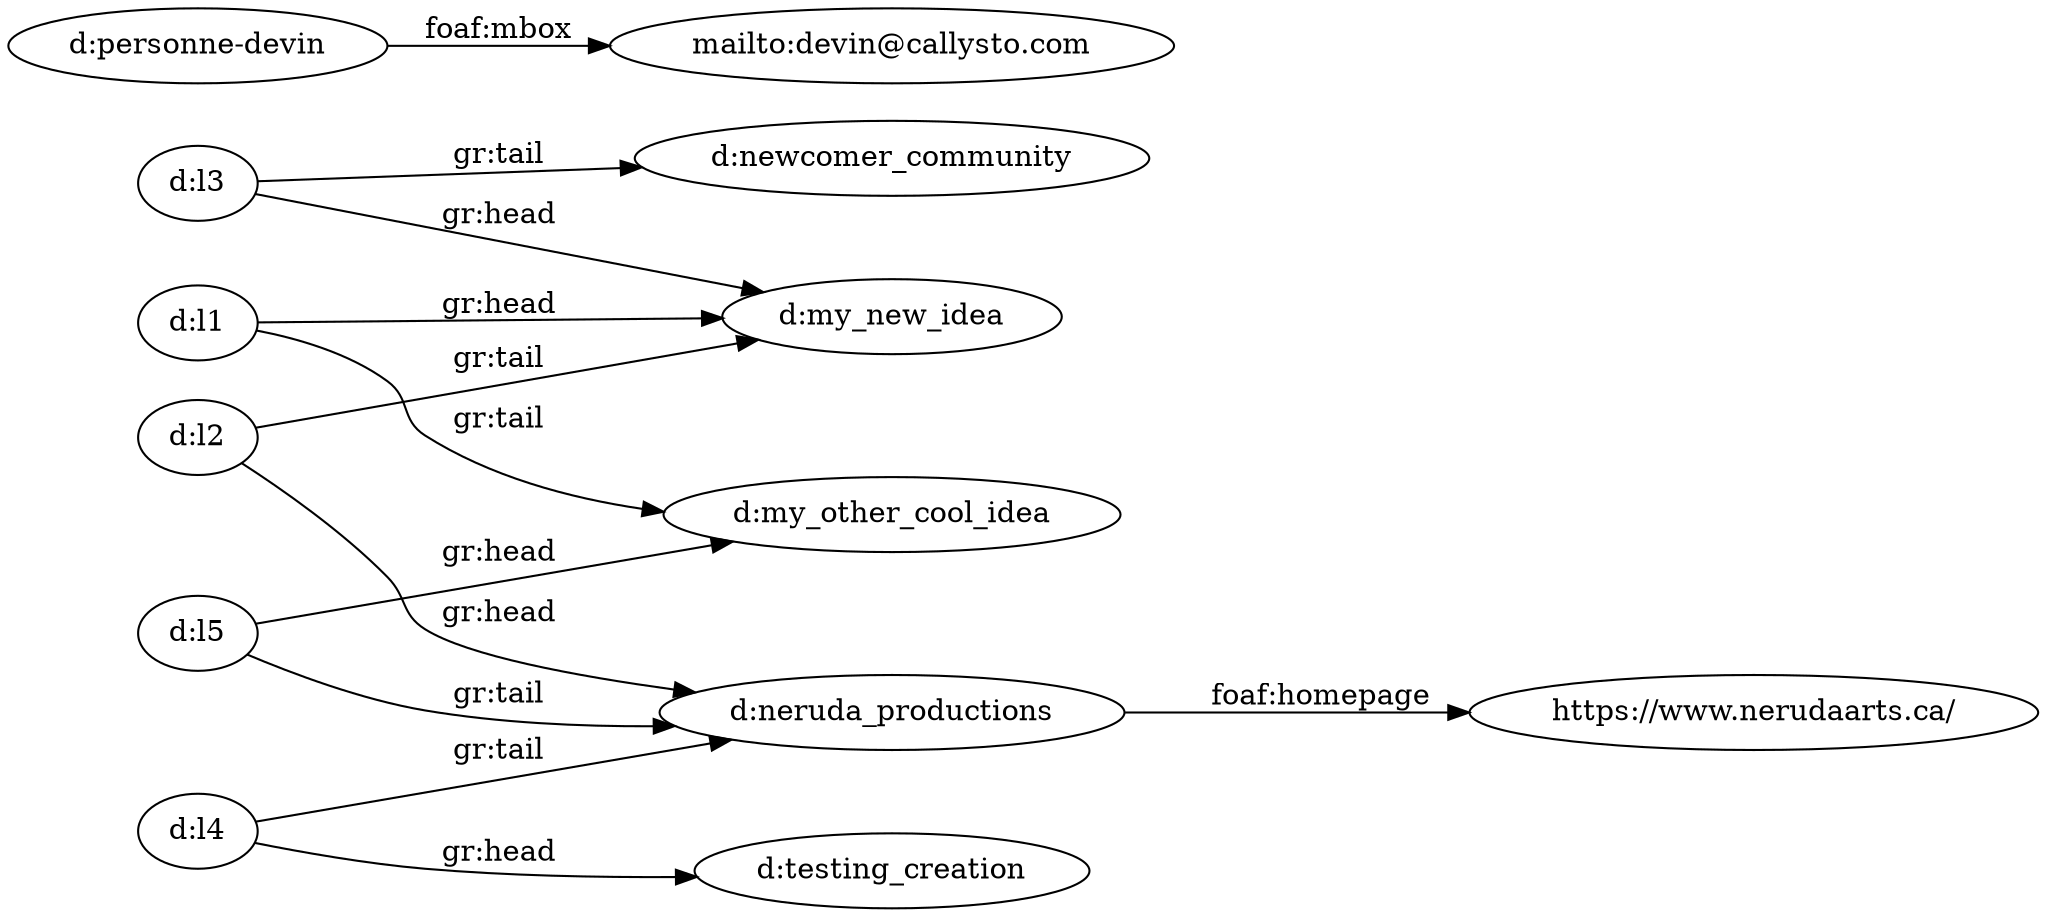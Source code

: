 digraph ar2dtool_diagram { 
rankdir=LR;
size="1501"
	"d:l2" -> "d:my_new_idea" [ label = "gr:tail" ];
	"d:l2" -> "d:neruda_productions" [ label = "gr:head" ];
	"d:personne-devin" -> "mailto:devin@callysto.com" [ label = "foaf:mbox" ];
	"d:neruda_productions" -> "https://www.nerudaarts.ca/" [ label = "foaf:homepage" ];
	"d:l5" -> "d:neruda_productions" [ label = "gr:tail" ];
	"d:l5" -> "d:my_other_cool_idea" [ label = "gr:head" ];
	"d:l3" -> "d:newcomer_community" [ label = "gr:tail" ];
	"d:l3" -> "d:my_new_idea" [ label = "gr:head" ];
	"d:l1" -> "d:my_other_cool_idea" [ label = "gr:tail" ];
	"d:l1" -> "d:my_new_idea" [ label = "gr:head" ];
	"d:l4" -> "d:neruda_productions" [ label = "gr:tail" ];
	"d:l4" -> "d:testing_creation" [ label = "gr:head" ];

}
